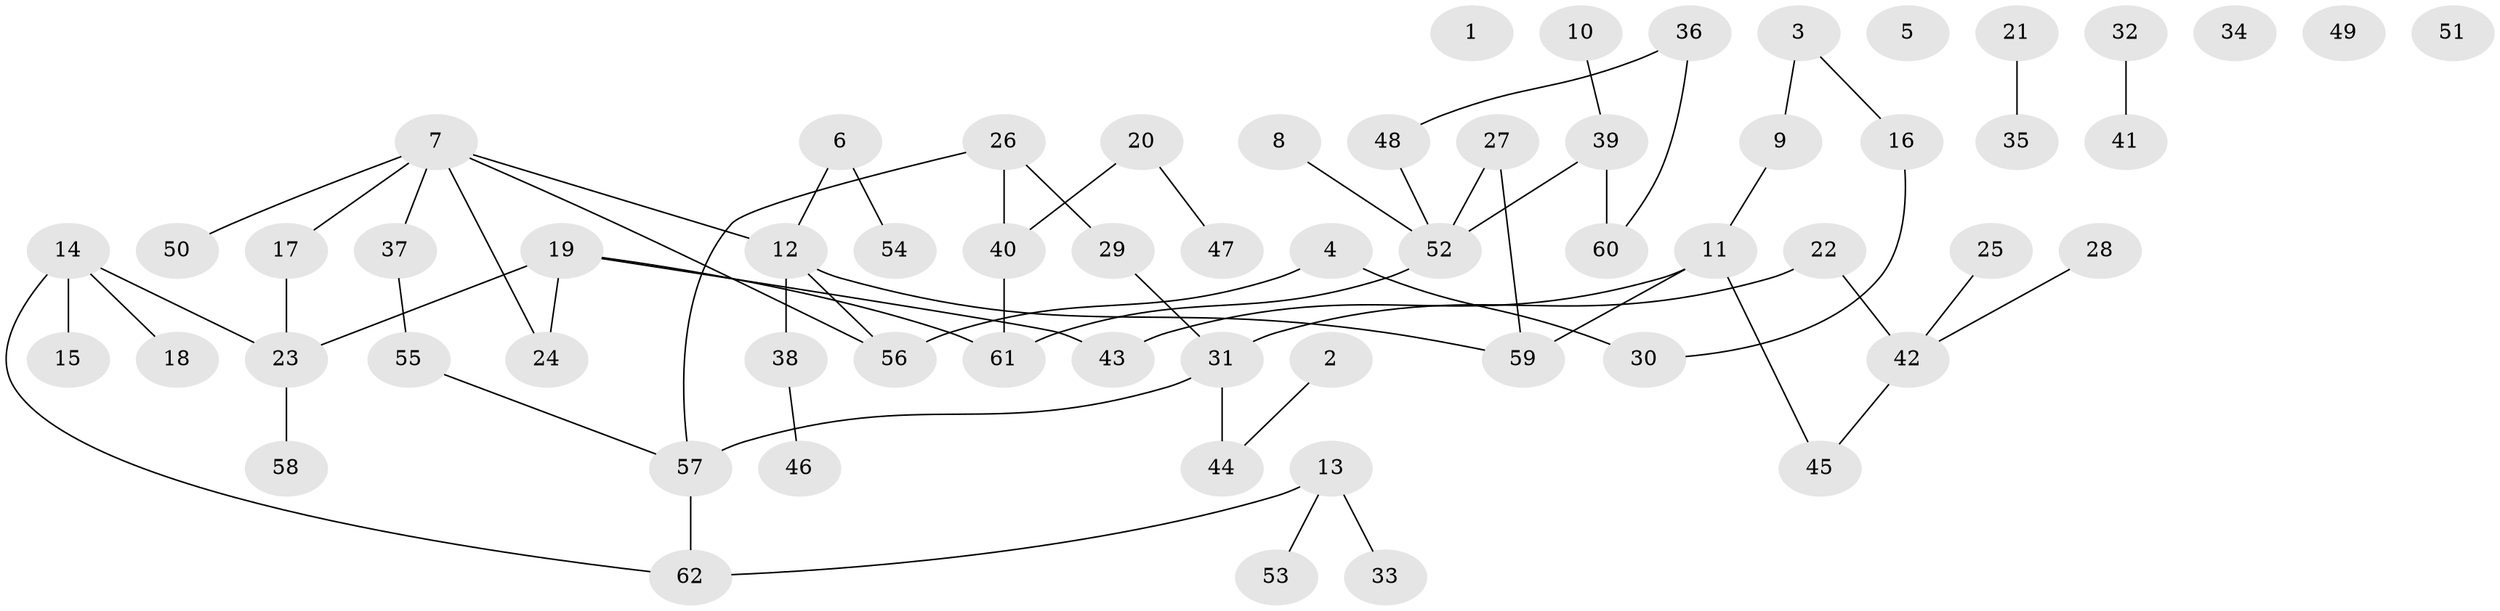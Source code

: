 // Generated by graph-tools (version 1.1) at 2025/33/03/09/25 02:33:22]
// undirected, 62 vertices, 64 edges
graph export_dot {
graph [start="1"]
  node [color=gray90,style=filled];
  1;
  2;
  3;
  4;
  5;
  6;
  7;
  8;
  9;
  10;
  11;
  12;
  13;
  14;
  15;
  16;
  17;
  18;
  19;
  20;
  21;
  22;
  23;
  24;
  25;
  26;
  27;
  28;
  29;
  30;
  31;
  32;
  33;
  34;
  35;
  36;
  37;
  38;
  39;
  40;
  41;
  42;
  43;
  44;
  45;
  46;
  47;
  48;
  49;
  50;
  51;
  52;
  53;
  54;
  55;
  56;
  57;
  58;
  59;
  60;
  61;
  62;
  2 -- 44;
  3 -- 9;
  3 -- 16;
  4 -- 30;
  4 -- 56;
  6 -- 12;
  6 -- 54;
  7 -- 12;
  7 -- 17;
  7 -- 24;
  7 -- 37;
  7 -- 50;
  7 -- 56;
  8 -- 52;
  9 -- 11;
  10 -- 39;
  11 -- 43;
  11 -- 45;
  11 -- 59;
  12 -- 38;
  12 -- 56;
  12 -- 59;
  13 -- 33;
  13 -- 53;
  13 -- 62;
  14 -- 15;
  14 -- 18;
  14 -- 23;
  14 -- 62;
  16 -- 30;
  17 -- 23;
  19 -- 23;
  19 -- 24;
  19 -- 43;
  19 -- 61;
  20 -- 40;
  20 -- 47;
  21 -- 35;
  22 -- 31;
  22 -- 42;
  23 -- 58;
  25 -- 42;
  26 -- 29;
  26 -- 40;
  26 -- 57;
  27 -- 52;
  27 -- 59;
  28 -- 42;
  29 -- 31;
  31 -- 44;
  31 -- 57;
  32 -- 41;
  36 -- 48;
  36 -- 60;
  37 -- 55;
  38 -- 46;
  39 -- 52;
  39 -- 60;
  40 -- 61;
  42 -- 45;
  48 -- 52;
  52 -- 61;
  55 -- 57;
  57 -- 62;
}
